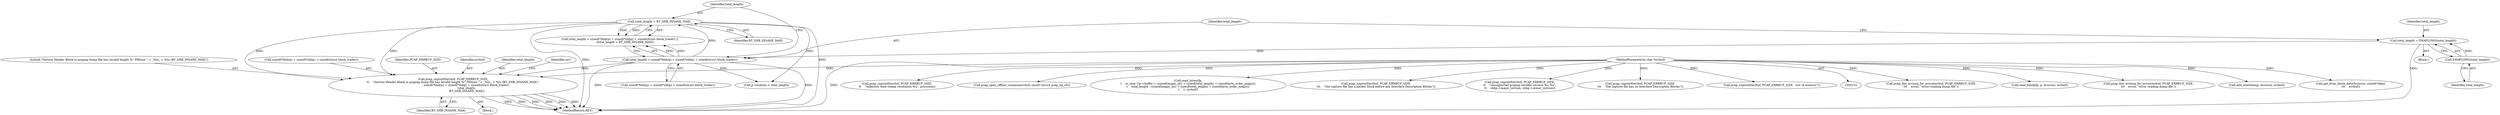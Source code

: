 digraph "0_libpcap_87d6bef033062f969e70fa40c43dfd945d5a20ab@pointer" {
"1000276" [label="(Call,pcap_snprintf(errbuf, PCAP_ERRBUF_SIZE,\n\t\t    \"Section Header Block in pcapng dump file has invalid length %\" PRIsize \" < _%lu_ < %lu (BT_SHB_INSANE_MAX)\",\n                              sizeof(*bhdrp) + sizeof(*shbp) + sizeof(struct block_trailer),\n                              total_length,\n                              BT_SHB_INSANE_MAX))"];
"1000136" [label="(MethodParameterIn,char *errbuf)"];
"1000272" [label="(Call,total_length > BT_SHB_INSANE_MAX)"];
"1000260" [label="(Call,total_length < sizeof(*bhdrp) + sizeof(*shbp) + sizeof(struct block_trailer))"];
"1000254" [label="(Call,total_length = SWAPLONG(total_length))"];
"1000256" [label="(Call,SWAPLONG(total_length))"];
"1000222" [label="(Call,pcap_fmt_errmsg_for_errno(errbuf, PCAP_ERRBUF_SIZE,\n\t\t\t    errno, \"error reading dump file\"))"];
"1000549" [label="(Call,read_block(fp, p, &cursor, errbuf))"];
"1000273" [label="(Identifier,total_length)"];
"1000190" [label="(Call,pcap_fmt_errmsg_for_errno(errbuf, PCAP_ERRBUF_SIZE,\n\t\t\t    errno, \"error reading dump file\"))"];
"1000254" [label="(Call,total_length = SWAPLONG(total_length))"];
"1000239" [label="(Block,)"];
"1000614" [label="(Call,add_interface(p, &cursor, errbuf))"];
"1000136" [label="(MethodParameterIn,char *errbuf)"];
"1000579" [label="(Call,get_from_block_data(&cursor, sizeof(*idbp),\n\t\t\t    errbuf))"];
"1000255" [label="(Identifier,total_length)"];
"1000709" [label="(MethodReturn,RET)"];
"1000262" [label="(Call,sizeof(*bhdrp) + sizeof(*shbp) + sizeof(struct block_trailer))"];
"1000291" [label="(Identifier,BT_SHB_INSANE_MAX)"];
"1000272" [label="(Call,total_length > BT_SHB_INSANE_MAX)"];
"1000369" [label="(Call,p->bufsize < total_length)"];
"1000343" [label="(Call,pcap_snprintf(errbuf, PCAP_ERRBUF_SIZE,\n\t\t    \"unknown time stamp resolution %u\", precision))"];
"1000261" [label="(Identifier,total_length)"];
"1000257" [label="(Identifier,total_length)"];
"1000300" [label="(Call,pcap_open_offline_common(errbuf, sizeof (struct pcap_ng_sf)))"];
"1000447" [label="(Call,read_bytes(fp,\n\t    (u_char *)p->buffer + (sizeof(magic_int) + sizeof(total_length) + sizeof(byte_order_magic)),\n\t    total_length - (sizeof(magic_int) + sizeof(total_length) + sizeof(byte_order_magic)),\n\t    1, errbuf))"];
"1000274" [label="(Identifier,BT_SHB_INSANE_MAX)"];
"1000624" [label="(Call,pcap_snprintf(errbuf, PCAP_ERRBUF_SIZE,\n\t\t\t    \"the capture file has a packet block before any Interface Description Blocks\"))"];
"1000276" [label="(Call,pcap_snprintf(errbuf, PCAP_ERRBUF_SIZE,\n\t\t    \"Section Header Block in pcapng dump file has invalid length %\" PRIsize \" < _%lu_ < %lu (BT_SHB_INSANE_MAX)\",\n                              sizeof(*bhdrp) + sizeof(*shbp) + sizeof(struct block_trailer),\n                              total_length,\n                              BT_SHB_INSANE_MAX))"];
"1000513" [label="(Call,pcap_snprintf(errbuf, PCAP_ERRBUF_SIZE,\n\t\t    \"unsupported pcapng savefile version %u.%u\",\n\t\t    shbp->major_version, shbp->minor_version))"];
"1000290" [label="(Identifier,total_length)"];
"1000294" [label="(Identifier,err)"];
"1000560" [label="(Call,pcap_snprintf(errbuf, PCAP_ERRBUF_SIZE,\n\t\t\t    \"the capture file has no Interface Description Blocks\"))"];
"1000275" [label="(Block,)"];
"1000278" [label="(Identifier,PCAP_ERRBUF_SIZE)"];
"1000256" [label="(Call,SWAPLONG(total_length))"];
"1000259" [label="(Call,total_length < sizeof(*bhdrp) + sizeof(*shbp) + sizeof(struct block_trailer) ||\n            (total_length > BT_SHB_INSANE_MAX))"];
"1000394" [label="(Call,pcap_snprintf(errbuf, PCAP_ERRBUF_SIZE, \"out of memory\"))"];
"1000279" [label="(Literal,\"Section Header Block in pcapng dump file has invalid length %\" PRIsize \" < _%lu_ < %lu (BT_SHB_INSANE_MAX)\")"];
"1000280" [label="(Call,sizeof(*bhdrp) + sizeof(*shbp) + sizeof(struct block_trailer))"];
"1000260" [label="(Call,total_length < sizeof(*bhdrp) + sizeof(*shbp) + sizeof(struct block_trailer))"];
"1000277" [label="(Identifier,errbuf)"];
"1000276" -> "1000275"  [label="AST: "];
"1000276" -> "1000291"  [label="CFG: "];
"1000277" -> "1000276"  [label="AST: "];
"1000278" -> "1000276"  [label="AST: "];
"1000279" -> "1000276"  [label="AST: "];
"1000280" -> "1000276"  [label="AST: "];
"1000290" -> "1000276"  [label="AST: "];
"1000291" -> "1000276"  [label="AST: "];
"1000294" -> "1000276"  [label="CFG: "];
"1000276" -> "1000709"  [label="DDG: "];
"1000276" -> "1000709"  [label="DDG: "];
"1000276" -> "1000709"  [label="DDG: "];
"1000276" -> "1000709"  [label="DDG: "];
"1000276" -> "1000709"  [label="DDG: "];
"1000276" -> "1000709"  [label="DDG: "];
"1000136" -> "1000276"  [label="DDG: "];
"1000272" -> "1000276"  [label="DDG: "];
"1000272" -> "1000276"  [label="DDG: "];
"1000260" -> "1000276"  [label="DDG: "];
"1000136" -> "1000132"  [label="AST: "];
"1000136" -> "1000709"  [label="DDG: "];
"1000136" -> "1000190"  [label="DDG: "];
"1000136" -> "1000222"  [label="DDG: "];
"1000136" -> "1000300"  [label="DDG: "];
"1000136" -> "1000343"  [label="DDG: "];
"1000136" -> "1000394"  [label="DDG: "];
"1000136" -> "1000447"  [label="DDG: "];
"1000136" -> "1000513"  [label="DDG: "];
"1000136" -> "1000549"  [label="DDG: "];
"1000136" -> "1000560"  [label="DDG: "];
"1000136" -> "1000579"  [label="DDG: "];
"1000136" -> "1000614"  [label="DDG: "];
"1000136" -> "1000624"  [label="DDG: "];
"1000272" -> "1000259"  [label="AST: "];
"1000272" -> "1000274"  [label="CFG: "];
"1000273" -> "1000272"  [label="AST: "];
"1000274" -> "1000272"  [label="AST: "];
"1000259" -> "1000272"  [label="CFG: "];
"1000272" -> "1000709"  [label="DDG: "];
"1000272" -> "1000709"  [label="DDG: "];
"1000272" -> "1000259"  [label="DDG: "];
"1000272" -> "1000259"  [label="DDG: "];
"1000260" -> "1000272"  [label="DDG: "];
"1000272" -> "1000369"  [label="DDG: "];
"1000260" -> "1000259"  [label="AST: "];
"1000260" -> "1000262"  [label="CFG: "];
"1000261" -> "1000260"  [label="AST: "];
"1000262" -> "1000260"  [label="AST: "];
"1000273" -> "1000260"  [label="CFG: "];
"1000259" -> "1000260"  [label="CFG: "];
"1000260" -> "1000709"  [label="DDG: "];
"1000260" -> "1000709"  [label="DDG: "];
"1000260" -> "1000259"  [label="DDG: "];
"1000260" -> "1000259"  [label="DDG: "];
"1000254" -> "1000260"  [label="DDG: "];
"1000260" -> "1000369"  [label="DDG: "];
"1000254" -> "1000239"  [label="AST: "];
"1000254" -> "1000256"  [label="CFG: "];
"1000255" -> "1000254"  [label="AST: "];
"1000256" -> "1000254"  [label="AST: "];
"1000261" -> "1000254"  [label="CFG: "];
"1000254" -> "1000709"  [label="DDG: "];
"1000256" -> "1000254"  [label="DDG: "];
"1000256" -> "1000257"  [label="CFG: "];
"1000257" -> "1000256"  [label="AST: "];
}
